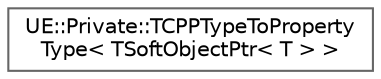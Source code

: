 digraph "Graphical Class Hierarchy"
{
 // INTERACTIVE_SVG=YES
 // LATEX_PDF_SIZE
  bgcolor="transparent";
  edge [fontname=Helvetica,fontsize=10,labelfontname=Helvetica,labelfontsize=10];
  node [fontname=Helvetica,fontsize=10,shape=box,height=0.2,width=0.4];
  rankdir="LR";
  Node0 [id="Node000000",label="UE::Private::TCPPTypeToProperty\lType\< TSoftObjectPtr\< T \> \>",height=0.2,width=0.4,color="grey40", fillcolor="white", style="filled",URL="$d9/d7b/structUE_1_1Private_1_1TCPPTypeToPropertyType_3_01TSoftObjectPtr_3_01T_01_4_01_4.html",tooltip=" "];
}
